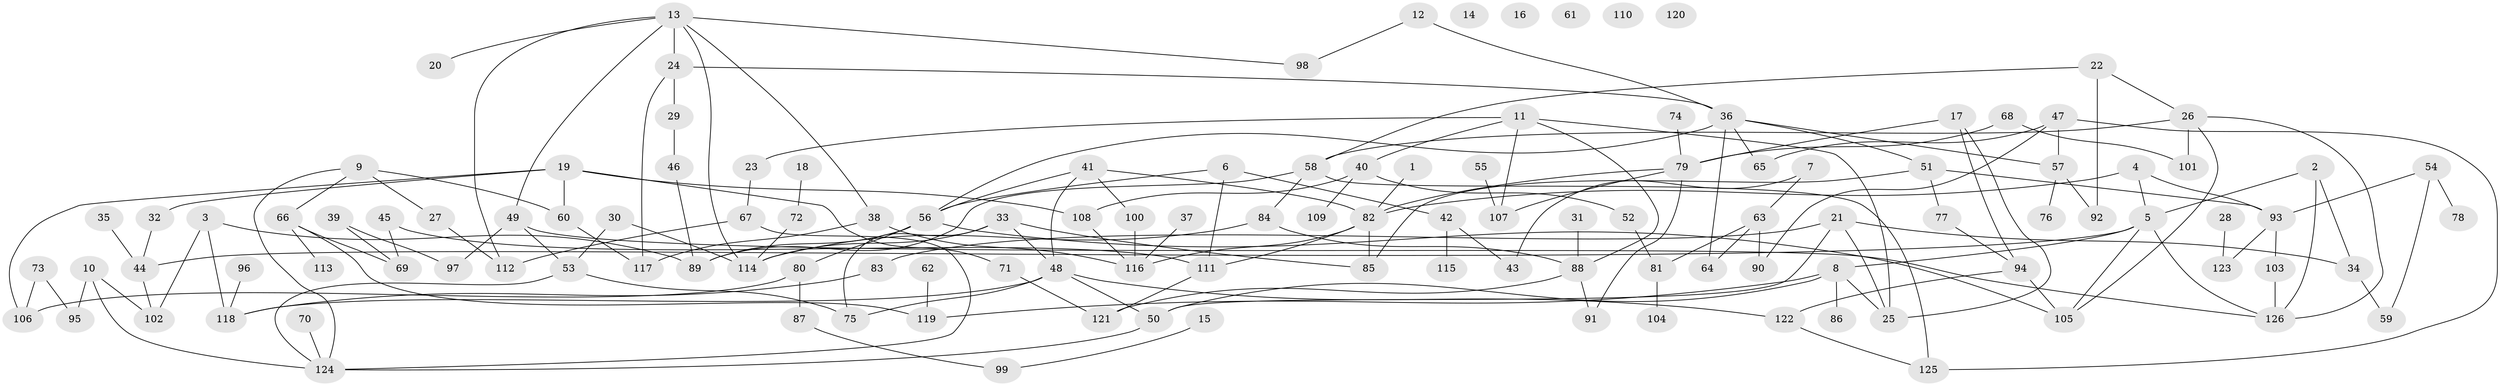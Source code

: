 // Generated by graph-tools (version 1.1) at 2025/33/03/09/25 02:33:22]
// undirected, 126 vertices, 179 edges
graph export_dot {
graph [start="1"]
  node [color=gray90,style=filled];
  1;
  2;
  3;
  4;
  5;
  6;
  7;
  8;
  9;
  10;
  11;
  12;
  13;
  14;
  15;
  16;
  17;
  18;
  19;
  20;
  21;
  22;
  23;
  24;
  25;
  26;
  27;
  28;
  29;
  30;
  31;
  32;
  33;
  34;
  35;
  36;
  37;
  38;
  39;
  40;
  41;
  42;
  43;
  44;
  45;
  46;
  47;
  48;
  49;
  50;
  51;
  52;
  53;
  54;
  55;
  56;
  57;
  58;
  59;
  60;
  61;
  62;
  63;
  64;
  65;
  66;
  67;
  68;
  69;
  70;
  71;
  72;
  73;
  74;
  75;
  76;
  77;
  78;
  79;
  80;
  81;
  82;
  83;
  84;
  85;
  86;
  87;
  88;
  89;
  90;
  91;
  92;
  93;
  94;
  95;
  96;
  97;
  98;
  99;
  100;
  101;
  102;
  103;
  104;
  105;
  106;
  107;
  108;
  109;
  110;
  111;
  112;
  113;
  114;
  115;
  116;
  117;
  118;
  119;
  120;
  121;
  122;
  123;
  124;
  125;
  126;
  1 -- 82;
  2 -- 5;
  2 -- 34;
  2 -- 126;
  3 -- 89;
  3 -- 102;
  3 -- 118;
  4 -- 5;
  4 -- 82;
  4 -- 93;
  5 -- 8;
  5 -- 44;
  5 -- 105;
  5 -- 126;
  6 -- 42;
  6 -- 56;
  6 -- 111;
  7 -- 43;
  7 -- 63;
  8 -- 25;
  8 -- 50;
  8 -- 86;
  8 -- 119;
  9 -- 27;
  9 -- 60;
  9 -- 66;
  9 -- 124;
  10 -- 95;
  10 -- 102;
  10 -- 124;
  11 -- 23;
  11 -- 25;
  11 -- 40;
  11 -- 88;
  11 -- 107;
  12 -- 36;
  12 -- 98;
  13 -- 20;
  13 -- 24;
  13 -- 38;
  13 -- 49;
  13 -- 98;
  13 -- 112;
  13 -- 114;
  15 -- 99;
  17 -- 25;
  17 -- 79;
  17 -- 94;
  18 -- 72;
  19 -- 32;
  19 -- 60;
  19 -- 71;
  19 -- 106;
  19 -- 108;
  21 -- 25;
  21 -- 34;
  21 -- 50;
  21 -- 83;
  22 -- 26;
  22 -- 58;
  22 -- 92;
  23 -- 67;
  24 -- 29;
  24 -- 36;
  24 -- 117;
  26 -- 58;
  26 -- 101;
  26 -- 105;
  26 -- 126;
  27 -- 112;
  28 -- 123;
  29 -- 46;
  30 -- 53;
  30 -- 114;
  31 -- 88;
  32 -- 44;
  33 -- 48;
  33 -- 75;
  33 -- 85;
  33 -- 114;
  34 -- 59;
  35 -- 44;
  36 -- 51;
  36 -- 56;
  36 -- 57;
  36 -- 64;
  36 -- 65;
  37 -- 116;
  38 -- 116;
  38 -- 117;
  39 -- 69;
  39 -- 97;
  40 -- 52;
  40 -- 108;
  40 -- 109;
  41 -- 48;
  41 -- 56;
  41 -- 82;
  41 -- 100;
  42 -- 43;
  42 -- 115;
  44 -- 102;
  45 -- 69;
  45 -- 111;
  46 -- 89;
  47 -- 57;
  47 -- 65;
  47 -- 90;
  47 -- 125;
  48 -- 50;
  48 -- 75;
  48 -- 118;
  48 -- 122;
  49 -- 53;
  49 -- 97;
  49 -- 126;
  50 -- 124;
  51 -- 77;
  51 -- 85;
  51 -- 93;
  52 -- 81;
  53 -- 75;
  53 -- 124;
  54 -- 59;
  54 -- 78;
  54 -- 93;
  55 -- 107;
  56 -- 80;
  56 -- 89;
  56 -- 105;
  57 -- 76;
  57 -- 92;
  58 -- 84;
  58 -- 89;
  58 -- 125;
  60 -- 117;
  62 -- 119;
  63 -- 64;
  63 -- 81;
  63 -- 90;
  66 -- 69;
  66 -- 113;
  66 -- 119;
  67 -- 112;
  67 -- 124;
  68 -- 79;
  68 -- 101;
  70 -- 124;
  71 -- 121;
  72 -- 114;
  73 -- 95;
  73 -- 106;
  74 -- 79;
  77 -- 94;
  79 -- 82;
  79 -- 91;
  79 -- 107;
  80 -- 87;
  80 -- 106;
  81 -- 104;
  82 -- 85;
  82 -- 111;
  82 -- 116;
  83 -- 118;
  84 -- 88;
  84 -- 114;
  87 -- 99;
  88 -- 91;
  88 -- 121;
  93 -- 103;
  93 -- 123;
  94 -- 105;
  94 -- 122;
  96 -- 118;
  100 -- 116;
  103 -- 126;
  108 -- 116;
  111 -- 121;
  122 -- 125;
}
